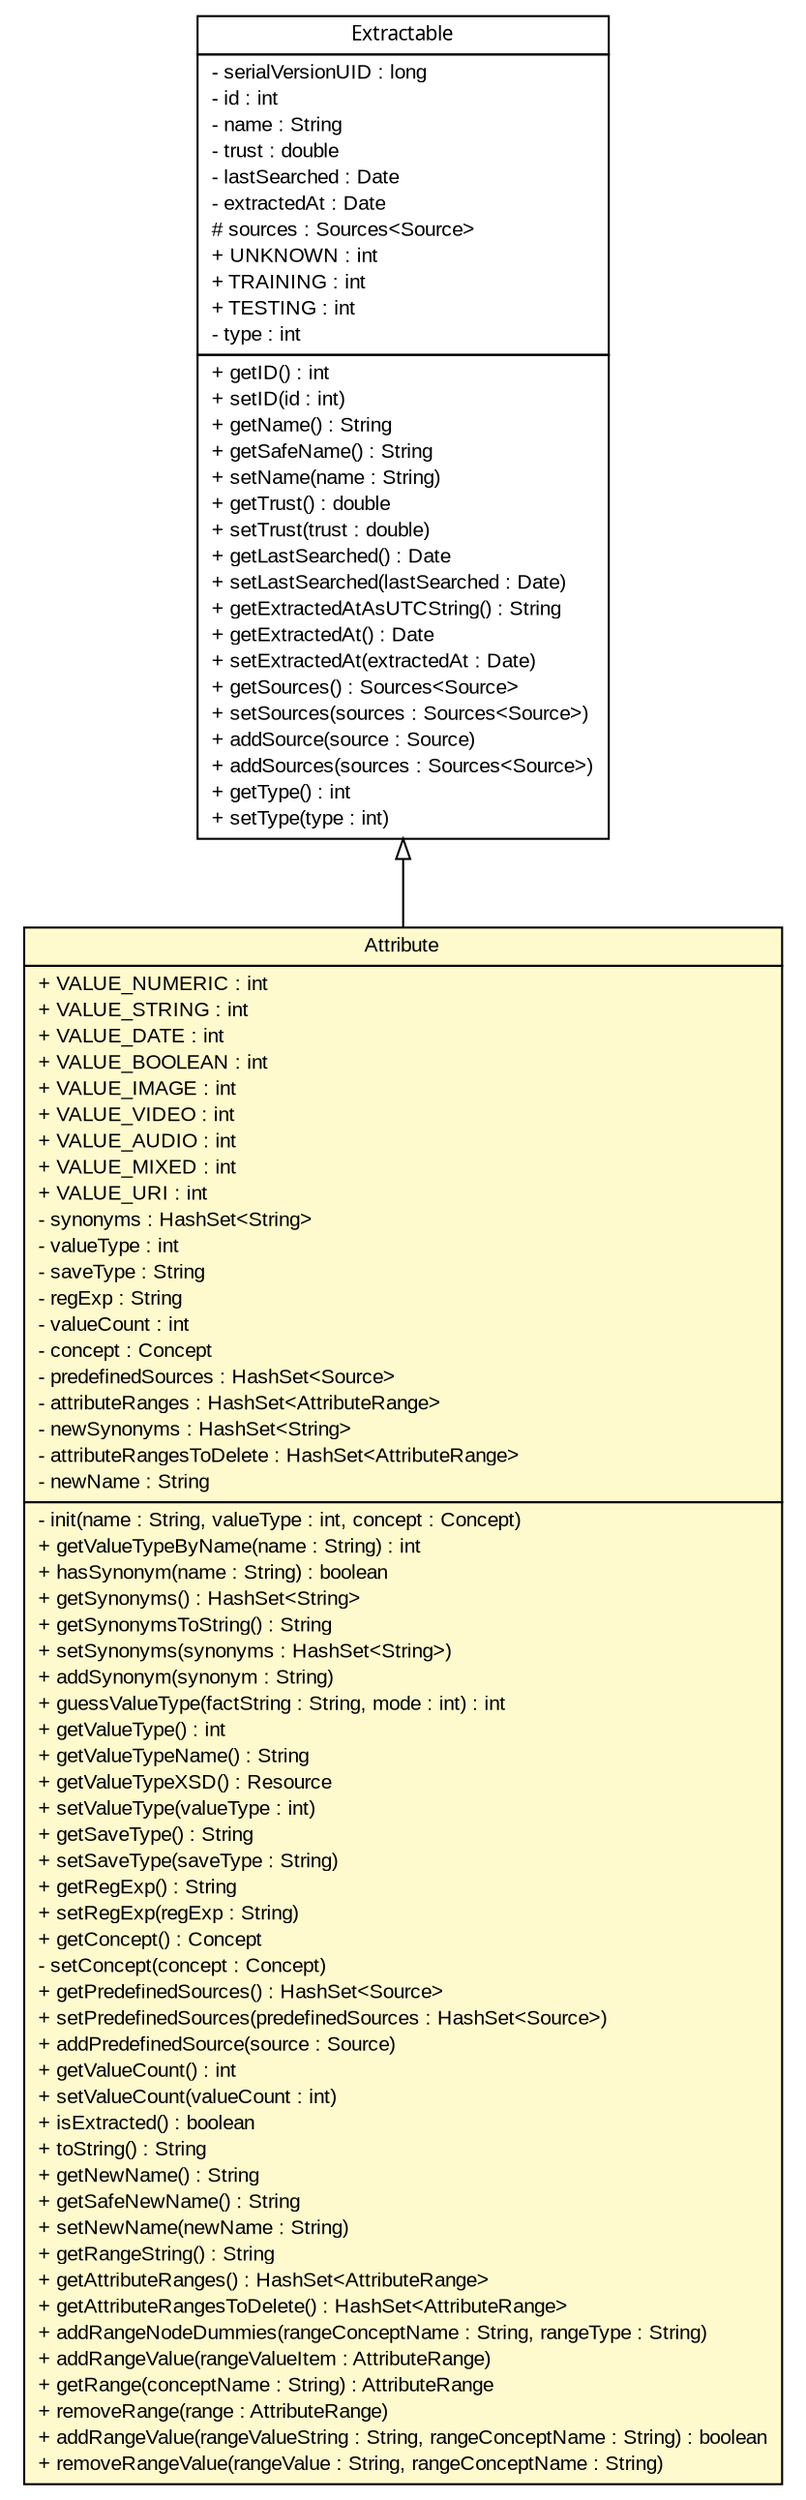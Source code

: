 #!/usr/local/bin/dot
#
# Class diagram 
# Generated by UMLGraph version 5.2 (http://www.umlgraph.org/)
#

digraph G {
	edge [fontname="arial",fontsize=10,labelfontname="arial",labelfontsize=10];
	node [fontname="arial",fontsize=10,shape=plaintext];
	nodesep=0.25;
	ranksep=0.5;
	// tud.iir.knowledge.Extractable
	c45261 [label=<<table title="tud.iir.knowledge.Extractable" border="0" cellborder="1" cellspacing="0" cellpadding="2" port="p" href="./Extractable.html">
		<tr><td><table border="0" cellspacing="0" cellpadding="1">
<tr><td align="center" balign="center"><font face="ariali"> Extractable </font></td></tr>
		</table></td></tr>
		<tr><td><table border="0" cellspacing="0" cellpadding="1">
<tr><td align="left" balign="left"> - serialVersionUID : long </td></tr>
<tr><td align="left" balign="left"> - id : int </td></tr>
<tr><td align="left" balign="left"> - name : String </td></tr>
<tr><td align="left" balign="left"> - trust : double </td></tr>
<tr><td align="left" balign="left"> - lastSearched : Date </td></tr>
<tr><td align="left" balign="left"> - extractedAt : Date </td></tr>
<tr><td align="left" balign="left"> # sources : Sources&lt;Source&gt; </td></tr>
<tr><td align="left" balign="left"> + UNKNOWN : int </td></tr>
<tr><td align="left" balign="left"> + TRAINING : int </td></tr>
<tr><td align="left" balign="left"> + TESTING : int </td></tr>
<tr><td align="left" balign="left"> - type : int </td></tr>
		</table></td></tr>
		<tr><td><table border="0" cellspacing="0" cellpadding="1">
<tr><td align="left" balign="left"> + getID() : int </td></tr>
<tr><td align="left" balign="left"> + setID(id : int) </td></tr>
<tr><td align="left" balign="left"> + getName() : String </td></tr>
<tr><td align="left" balign="left"> + getSafeName() : String </td></tr>
<tr><td align="left" balign="left"> + setName(name : String) </td></tr>
<tr><td align="left" balign="left"> + getTrust() : double </td></tr>
<tr><td align="left" balign="left"> + setTrust(trust : double) </td></tr>
<tr><td align="left" balign="left"> + getLastSearched() : Date </td></tr>
<tr><td align="left" balign="left"> + setLastSearched(lastSearched : Date) </td></tr>
<tr><td align="left" balign="left"> + getExtractedAtAsUTCString() : String </td></tr>
<tr><td align="left" balign="left"> + getExtractedAt() : Date </td></tr>
<tr><td align="left" balign="left"> + setExtractedAt(extractedAt : Date) </td></tr>
<tr><td align="left" balign="left"> + getSources() : Sources&lt;Source&gt; </td></tr>
<tr><td align="left" balign="left"> + setSources(sources : Sources&lt;Source&gt;) </td></tr>
<tr><td align="left" balign="left"> + addSource(source : Source) </td></tr>
<tr><td align="left" balign="left"> + addSources(sources : Sources&lt;Source&gt;) </td></tr>
<tr><td align="left" balign="left"> + getType() : int </td></tr>
<tr><td align="left" balign="left"> + setType(type : int) </td></tr>
		</table></td></tr>
		</table>>, fontname="arial", fontcolor="black", fontsize=10.0];
	// tud.iir.knowledge.Attribute
	c45265 [label=<<table title="tud.iir.knowledge.Attribute" border="0" cellborder="1" cellspacing="0" cellpadding="2" port="p" bgcolor="lemonChiffon" href="./Attribute.html">
		<tr><td><table border="0" cellspacing="0" cellpadding="1">
<tr><td align="center" balign="center"> Attribute </td></tr>
		</table></td></tr>
		<tr><td><table border="0" cellspacing="0" cellpadding="1">
<tr><td align="left" balign="left"> + VALUE_NUMERIC : int </td></tr>
<tr><td align="left" balign="left"> + VALUE_STRING : int </td></tr>
<tr><td align="left" balign="left"> + VALUE_DATE : int </td></tr>
<tr><td align="left" balign="left"> + VALUE_BOOLEAN : int </td></tr>
<tr><td align="left" balign="left"> + VALUE_IMAGE : int </td></tr>
<tr><td align="left" balign="left"> + VALUE_VIDEO : int </td></tr>
<tr><td align="left" balign="left"> + VALUE_AUDIO : int </td></tr>
<tr><td align="left" balign="left"> + VALUE_MIXED : int </td></tr>
<tr><td align="left" balign="left"> + VALUE_URI : int </td></tr>
<tr><td align="left" balign="left"> - synonyms : HashSet&lt;String&gt; </td></tr>
<tr><td align="left" balign="left"> - valueType : int </td></tr>
<tr><td align="left" balign="left"> - saveType : String </td></tr>
<tr><td align="left" balign="left"> - regExp : String </td></tr>
<tr><td align="left" balign="left"> - valueCount : int </td></tr>
<tr><td align="left" balign="left"> - concept : Concept </td></tr>
<tr><td align="left" balign="left"> - predefinedSources : HashSet&lt;Source&gt; </td></tr>
<tr><td align="left" balign="left"> - attributeRanges : HashSet&lt;AttributeRange&gt; </td></tr>
<tr><td align="left" balign="left"> - newSynonyms : HashSet&lt;String&gt; </td></tr>
<tr><td align="left" balign="left"> - attributeRangesToDelete : HashSet&lt;AttributeRange&gt; </td></tr>
<tr><td align="left" balign="left"> - newName : String </td></tr>
		</table></td></tr>
		<tr><td><table border="0" cellspacing="0" cellpadding="1">
<tr><td align="left" balign="left"> - init(name : String, valueType : int, concept : Concept) </td></tr>
<tr><td align="left" balign="left"> + getValueTypeByName(name : String) : int </td></tr>
<tr><td align="left" balign="left"> + hasSynonym(name : String) : boolean </td></tr>
<tr><td align="left" balign="left"> + getSynonyms() : HashSet&lt;String&gt; </td></tr>
<tr><td align="left" balign="left"> + getSynonymsToString() : String </td></tr>
<tr><td align="left" balign="left"> + setSynonyms(synonyms : HashSet&lt;String&gt;) </td></tr>
<tr><td align="left" balign="left"> + addSynonym(synonym : String) </td></tr>
<tr><td align="left" balign="left"> + guessValueType(factString : String, mode : int) : int </td></tr>
<tr><td align="left" balign="left"> + getValueType() : int </td></tr>
<tr><td align="left" balign="left"> + getValueTypeName() : String </td></tr>
<tr><td align="left" balign="left"> + getValueTypeXSD() : Resource </td></tr>
<tr><td align="left" balign="left"> + setValueType(valueType : int) </td></tr>
<tr><td align="left" balign="left"> + getSaveType() : String </td></tr>
<tr><td align="left" balign="left"> + setSaveType(saveType : String) </td></tr>
<tr><td align="left" balign="left"> + getRegExp() : String </td></tr>
<tr><td align="left" balign="left"> + setRegExp(regExp : String) </td></tr>
<tr><td align="left" balign="left"> + getConcept() : Concept </td></tr>
<tr><td align="left" balign="left"> - setConcept(concept : Concept) </td></tr>
<tr><td align="left" balign="left"> + getPredefinedSources() : HashSet&lt;Source&gt; </td></tr>
<tr><td align="left" balign="left"> + setPredefinedSources(predefinedSources : HashSet&lt;Source&gt;) </td></tr>
<tr><td align="left" balign="left"> + addPredefinedSource(source : Source) </td></tr>
<tr><td align="left" balign="left"> + getValueCount() : int </td></tr>
<tr><td align="left" balign="left"> + setValueCount(valueCount : int) </td></tr>
<tr><td align="left" balign="left"> + isExtracted() : boolean </td></tr>
<tr><td align="left" balign="left"> + toString() : String </td></tr>
<tr><td align="left" balign="left"> + getNewName() : String </td></tr>
<tr><td align="left" balign="left"> + getSafeNewName() : String </td></tr>
<tr><td align="left" balign="left"> + setNewName(newName : String) </td></tr>
<tr><td align="left" balign="left"> + getRangeString() : String </td></tr>
<tr><td align="left" balign="left"> + getAttributeRanges() : HashSet&lt;AttributeRange&gt; </td></tr>
<tr><td align="left" balign="left"> + getAttributeRangesToDelete() : HashSet&lt;AttributeRange&gt; </td></tr>
<tr><td align="left" balign="left"> + addRangeNodeDummies(rangeConceptName : String, rangeType : String) </td></tr>
<tr><td align="left" balign="left"> + addRangeValue(rangeValueItem : AttributeRange) </td></tr>
<tr><td align="left" balign="left"> + getRange(conceptName : String) : AttributeRange </td></tr>
<tr><td align="left" balign="left"> + removeRange(range : AttributeRange) </td></tr>
<tr><td align="left" balign="left"> + addRangeValue(rangeValueString : String, rangeConceptName : String) : boolean </td></tr>
<tr><td align="left" balign="left"> + removeRangeValue(rangeValue : String, rangeConceptName : String) </td></tr>
		</table></td></tr>
		</table>>, fontname="arial", fontcolor="black", fontsize=10.0];
	//tud.iir.knowledge.Attribute extends tud.iir.knowledge.Extractable
	c45261:p -> c45265:p [dir=back,arrowtail=empty];
}

